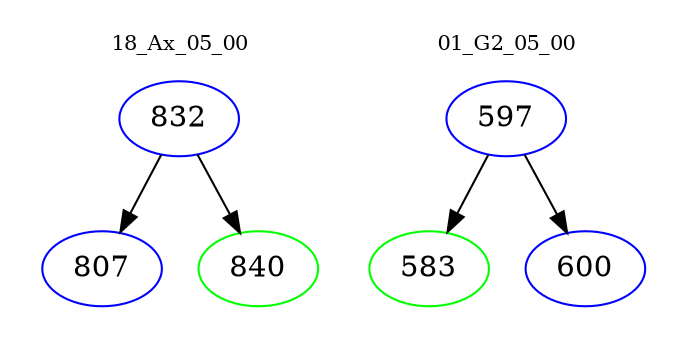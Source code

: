 digraph{
subgraph cluster_0 {
color = white
label = "18_Ax_05_00";
fontsize=10;
T0_832 [label="832", color="blue"]
T0_832 -> T0_807 [color="black"]
T0_807 [label="807", color="blue"]
T0_832 -> T0_840 [color="black"]
T0_840 [label="840", color="green"]
}
subgraph cluster_1 {
color = white
label = "01_G2_05_00";
fontsize=10;
T1_597 [label="597", color="blue"]
T1_597 -> T1_583 [color="black"]
T1_583 [label="583", color="green"]
T1_597 -> T1_600 [color="black"]
T1_600 [label="600", color="blue"]
}
}
